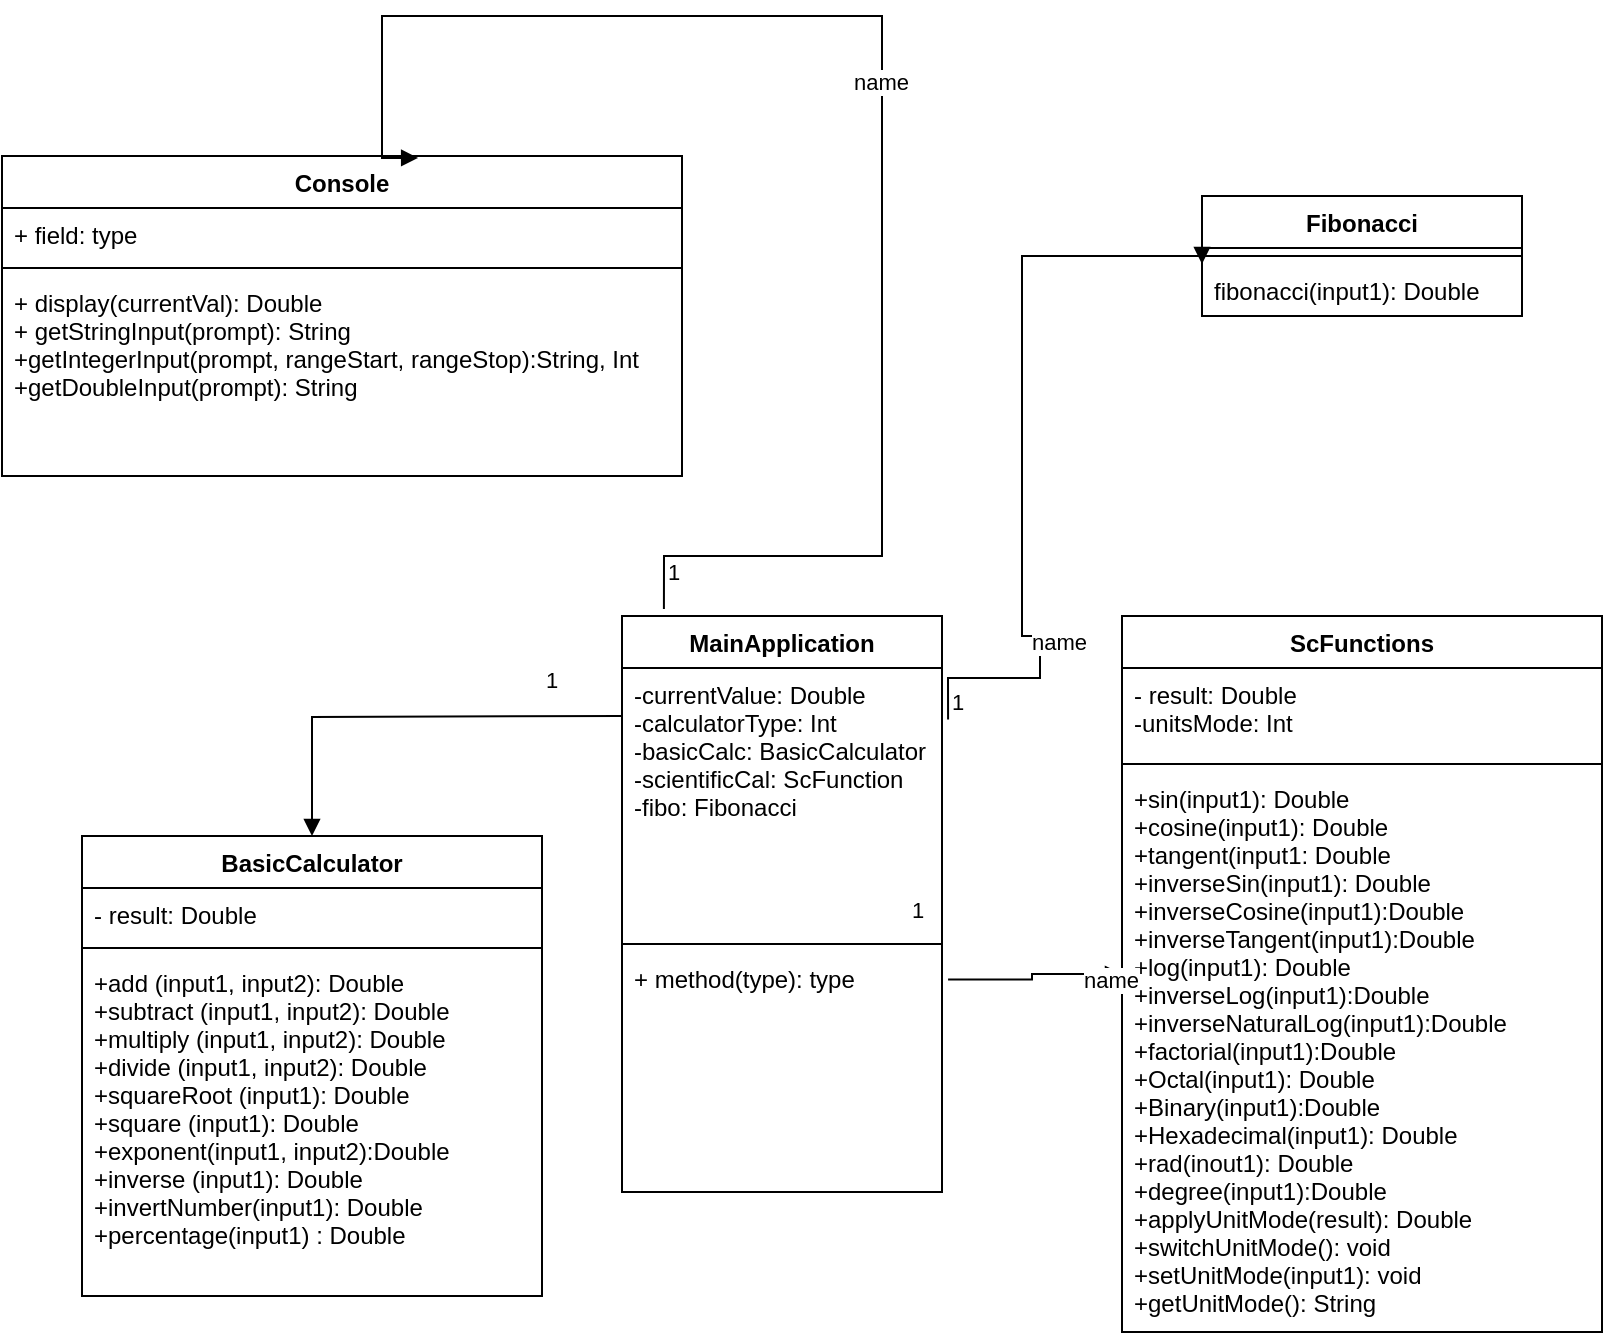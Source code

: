 <mxfile version="15.6.2" type="github">
  <diagram id="RymQl5_oODCLrHPwavor" name="Page-1">
    <mxGraphModel dx="1800" dy="800" grid="1" gridSize="10" guides="1" tooltips="1" connect="1" arrows="1" fold="1" page="1" pageScale="1" pageWidth="850" pageHeight="1100" math="0" shadow="0">
      <root>
        <mxCell id="0" />
        <mxCell id="1" parent="0" />
        <mxCell id="mk51jWXhCHLpo1xptCBX-1" value="BasicCalculator" style="swimlane;fontStyle=1;align=center;verticalAlign=top;childLayout=stackLayout;horizontal=1;startSize=26;horizontalStack=0;resizeParent=1;resizeParentMax=0;resizeLast=0;collapsible=1;marginBottom=0;" parent="1" vertex="1">
          <mxGeometry x="70" y="470" width="230" height="230" as="geometry" />
        </mxCell>
        <mxCell id="mk51jWXhCHLpo1xptCBX-2" value="- result: Double" style="text;strokeColor=none;fillColor=none;align=left;verticalAlign=top;spacingLeft=4;spacingRight=4;overflow=hidden;rotatable=0;points=[[0,0.5],[1,0.5]];portConstraint=eastwest;" parent="mk51jWXhCHLpo1xptCBX-1" vertex="1">
          <mxGeometry y="26" width="230" height="26" as="geometry" />
        </mxCell>
        <mxCell id="mk51jWXhCHLpo1xptCBX-3" value="" style="line;strokeWidth=1;fillColor=none;align=left;verticalAlign=middle;spacingTop=-1;spacingLeft=3;spacingRight=3;rotatable=0;labelPosition=right;points=[];portConstraint=eastwest;" parent="mk51jWXhCHLpo1xptCBX-1" vertex="1">
          <mxGeometry y="52" width="230" height="8" as="geometry" />
        </mxCell>
        <mxCell id="mk51jWXhCHLpo1xptCBX-4" value="+add (input1, input2): Double&#xa;+subtract (input1, input2): Double&#xa;+multiply (input1, input2): Double&#xa;+divide (input1, input2): Double&#xa;+squareRoot (input1): Double&#xa;+square (input1): Double&#xa;+exponent(input1, input2):Double&#xa;+inverse (input1): Double&#xa;+invertNumber(input1): Double&#xa;+percentage(input1) : Double" style="text;strokeColor=none;fillColor=none;align=left;verticalAlign=top;spacingLeft=4;spacingRight=4;overflow=hidden;rotatable=0;points=[[0,0.5],[1,0.5]];portConstraint=eastwest;" parent="mk51jWXhCHLpo1xptCBX-1" vertex="1">
          <mxGeometry y="60" width="230" height="170" as="geometry" />
        </mxCell>
        <mxCell id="mk51jWXhCHLpo1xptCBX-5" value="ScFunctions" style="swimlane;fontStyle=1;align=center;verticalAlign=top;childLayout=stackLayout;horizontal=1;startSize=26;horizontalStack=0;resizeParent=1;resizeParentMax=0;resizeLast=0;collapsible=1;marginBottom=0;" parent="1" vertex="1">
          <mxGeometry x="590" y="360" width="240" height="358" as="geometry" />
        </mxCell>
        <mxCell id="mk51jWXhCHLpo1xptCBX-6" value="- result: Double&#xa;-unitsMode: Int" style="text;strokeColor=none;fillColor=none;align=left;verticalAlign=top;spacingLeft=4;spacingRight=4;overflow=hidden;rotatable=0;points=[[0,0.5],[1,0.5]];portConstraint=eastwest;" parent="mk51jWXhCHLpo1xptCBX-5" vertex="1">
          <mxGeometry y="26" width="240" height="44" as="geometry" />
        </mxCell>
        <mxCell id="mk51jWXhCHLpo1xptCBX-7" value="" style="line;strokeWidth=1;fillColor=none;align=left;verticalAlign=middle;spacingTop=-1;spacingLeft=3;spacingRight=3;rotatable=0;labelPosition=right;points=[];portConstraint=eastwest;" parent="mk51jWXhCHLpo1xptCBX-5" vertex="1">
          <mxGeometry y="70" width="240" height="8" as="geometry" />
        </mxCell>
        <mxCell id="mk51jWXhCHLpo1xptCBX-8" value="+sin(input1): Double&#xa;+cosine(input1): Double&#xa;+tangent(input1: Double&#xa;+inverseSin(input1): Double&#xa;+inverseCosine(input1):Double&#xa;+inverseTangent(input1):Double&#xa;+log(input1): Double&#xa;+inverseLog(input1):Double&#xa;+inverseNaturalLog(input1):Double&#xa;+factorial(input1):Double&#xa;+Octal(input1): Double&#xa;+Binary(input1):Double&#xa;+Hexadecimal(input1): Double&#xa;+rad(inout1): Double&#xa;+degree(input1):Double&#xa;+applyUnitMode(result): Double&#xa;+switchUnitMode(): void&#xa;+setUnitMode(input1): void&#xa;+getUnitMode(): String&#xa;" style="text;strokeColor=none;fillColor=none;align=left;verticalAlign=top;spacingLeft=4;spacingRight=4;overflow=hidden;rotatable=0;points=[[0,0.5],[1,0.5]];portConstraint=eastwest;" parent="mk51jWXhCHLpo1xptCBX-5" vertex="1">
          <mxGeometry y="78" width="240" height="280" as="geometry" />
        </mxCell>
        <mxCell id="mk51jWXhCHLpo1xptCBX-9" value="Console" style="swimlane;fontStyle=1;align=center;verticalAlign=top;childLayout=stackLayout;horizontal=1;startSize=26;horizontalStack=0;resizeParent=1;resizeParentMax=0;resizeLast=0;collapsible=1;marginBottom=0;" parent="1" vertex="1">
          <mxGeometry x="30" y="130" width="340" height="160" as="geometry" />
        </mxCell>
        <mxCell id="mk51jWXhCHLpo1xptCBX-10" value="+ field: type" style="text;strokeColor=none;fillColor=none;align=left;verticalAlign=top;spacingLeft=4;spacingRight=4;overflow=hidden;rotatable=0;points=[[0,0.5],[1,0.5]];portConstraint=eastwest;" parent="mk51jWXhCHLpo1xptCBX-9" vertex="1">
          <mxGeometry y="26" width="340" height="26" as="geometry" />
        </mxCell>
        <mxCell id="mk51jWXhCHLpo1xptCBX-11" value="" style="line;strokeWidth=1;fillColor=none;align=left;verticalAlign=middle;spacingTop=-1;spacingLeft=3;spacingRight=3;rotatable=0;labelPosition=right;points=[];portConstraint=eastwest;" parent="mk51jWXhCHLpo1xptCBX-9" vertex="1">
          <mxGeometry y="52" width="340" height="8" as="geometry" />
        </mxCell>
        <mxCell id="mk51jWXhCHLpo1xptCBX-12" value="+ display(currentVal): Double&#xa;+ getStringInput(prompt): String&#xa;+getIntegerInput(prompt, rangeStart, rangeStop):String, Int&#xa;+getDoubleInput(prompt): String&#xa;&#xa;" style="text;strokeColor=none;fillColor=none;align=left;verticalAlign=top;spacingLeft=4;spacingRight=4;overflow=hidden;rotatable=0;points=[[0,0.5],[1,0.5]];portConstraint=eastwest;" parent="mk51jWXhCHLpo1xptCBX-9" vertex="1">
          <mxGeometry y="60" width="340" height="100" as="geometry" />
        </mxCell>
        <mxCell id="mk51jWXhCHLpo1xptCBX-13" value="Fibonacci" style="swimlane;fontStyle=1;align=center;verticalAlign=top;childLayout=stackLayout;horizontal=1;startSize=26;horizontalStack=0;resizeParent=1;resizeParentMax=0;resizeLast=0;collapsible=1;marginBottom=0;" parent="1" vertex="1">
          <mxGeometry x="630" y="150" width="160" height="60" as="geometry" />
        </mxCell>
        <mxCell id="mk51jWXhCHLpo1xptCBX-15" value="" style="line;strokeWidth=1;fillColor=none;align=left;verticalAlign=middle;spacingTop=-1;spacingLeft=3;spacingRight=3;rotatable=0;labelPosition=right;points=[];portConstraint=eastwest;" parent="mk51jWXhCHLpo1xptCBX-13" vertex="1">
          <mxGeometry y="26" width="160" height="8" as="geometry" />
        </mxCell>
        <mxCell id="mk51jWXhCHLpo1xptCBX-16" value="fibonacci(input1): Double" style="text;strokeColor=none;fillColor=none;align=left;verticalAlign=top;spacingLeft=4;spacingRight=4;overflow=hidden;rotatable=0;points=[[0,0.5],[1,0.5]];portConstraint=eastwest;" parent="mk51jWXhCHLpo1xptCBX-13" vertex="1">
          <mxGeometry y="34" width="160" height="26" as="geometry" />
        </mxCell>
        <mxCell id="mk51jWXhCHLpo1xptCBX-17" value="name" style="endArrow=block;endFill=1;html=1;edgeStyle=orthogonalEdgeStyle;align=left;verticalAlign=top;rounded=0;exitX=1.019;exitY=0.115;exitDx=0;exitDy=0;exitPerimeter=0;" parent="1" source="f8Tqhg3Ib41jFK50YA1g-5" target="mk51jWXhCHLpo1xptCBX-5" edge="1">
          <mxGeometry x="0.539" y="10" relative="1" as="geometry">
            <mxPoint x="560" y="438" as="sourcePoint" />
            <mxPoint x="500" y="460" as="targetPoint" />
            <mxPoint as="offset" />
          </mxGeometry>
        </mxCell>
        <mxCell id="mk51jWXhCHLpo1xptCBX-18" value="1" style="edgeLabel;resizable=0;html=1;align=left;verticalAlign=bottom;" parent="mk51jWXhCHLpo1xptCBX-17" connectable="0" vertex="1">
          <mxGeometry x="-1" relative="1" as="geometry">
            <mxPoint x="-20" y="-26" as="offset" />
          </mxGeometry>
        </mxCell>
        <mxCell id="mk51jWXhCHLpo1xptCBX-21" value="name" style="endArrow=block;endFill=1;html=1;edgeStyle=orthogonalEdgeStyle;align=left;verticalAlign=top;rounded=0;exitX=1.019;exitY=0.192;exitDx=0;exitDy=0;exitPerimeter=0;" parent="1" source="f8Tqhg3Ib41jFK50YA1g-3" target="mk51jWXhCHLpo1xptCBX-16" edge="1">
          <mxGeometry x="-0.506" y="-10" relative="1" as="geometry">
            <mxPoint x="548.96" y="324.852" as="sourcePoint" />
            <mxPoint x="480" y="460" as="targetPoint" />
            <Array as="points">
              <mxPoint x="549" y="391" />
              <mxPoint x="549" y="370" />
              <mxPoint x="540" y="370" />
              <mxPoint x="540" y="180" />
              <mxPoint x="630" y="180" />
            </Array>
            <mxPoint as="offset" />
          </mxGeometry>
        </mxCell>
        <mxCell id="mk51jWXhCHLpo1xptCBX-22" value="1" style="edgeLabel;resizable=0;html=1;align=left;verticalAlign=bottom;" parent="mk51jWXhCHLpo1xptCBX-21" connectable="0" vertex="1">
          <mxGeometry x="-1" relative="1" as="geometry" />
        </mxCell>
        <mxCell id="mk51jWXhCHLpo1xptCBX-23" value="name" style="endArrow=block;endFill=1;html=1;edgeStyle=orthogonalEdgeStyle;align=left;verticalAlign=top;rounded=0;exitX=0.131;exitY=-0.012;exitDx=0;exitDy=0;exitPerimeter=0;entryX=0.612;entryY=0.006;entryDx=0;entryDy=0;entryPerimeter=0;" parent="1" target="mk51jWXhCHLpo1xptCBX-9" edge="1" source="f8Tqhg3Ib41jFK50YA1g-2">
          <mxGeometry x="0.133" y="20" relative="1" as="geometry">
            <mxPoint x="470" y="330" as="sourcePoint" />
            <mxPoint x="240" y="149" as="targetPoint" />
            <Array as="points">
              <mxPoint x="361" y="330" />
              <mxPoint x="470" y="330" />
              <mxPoint x="470" y="60" />
              <mxPoint x="220" y="60" />
              <mxPoint x="220" y="131" />
            </Array>
            <mxPoint as="offset" />
          </mxGeometry>
        </mxCell>
        <mxCell id="mk51jWXhCHLpo1xptCBX-24" value="1" style="edgeLabel;resizable=0;html=1;align=left;verticalAlign=bottom;" parent="mk51jWXhCHLpo1xptCBX-23" connectable="0" vertex="1">
          <mxGeometry x="-1" relative="1" as="geometry">
            <mxPoint y="-10" as="offset" />
          </mxGeometry>
        </mxCell>
        <mxCell id="f8Tqhg3Ib41jFK50YA1g-2" value="MainApplication" style="swimlane;fontStyle=1;align=center;verticalAlign=top;childLayout=stackLayout;horizontal=1;startSize=26;horizontalStack=0;resizeParent=1;resizeParentMax=0;resizeLast=0;collapsible=1;marginBottom=0;" vertex="1" parent="1">
          <mxGeometry x="340" y="360" width="160" height="288" as="geometry" />
        </mxCell>
        <mxCell id="f8Tqhg3Ib41jFK50YA1g-3" value="-currentValue: Double&#xa;-calculatorType: Int&#xa;-basicCalc: BasicCalculator&#xa;-scientificCal: ScFunction&#xa;-fibo: Fibonacci&#xa;&#xa;" style="text;strokeColor=none;fillColor=none;align=left;verticalAlign=top;spacingLeft=4;spacingRight=4;overflow=hidden;rotatable=0;points=[[0,0.5],[1,0.5]];portConstraint=eastwest;" vertex="1" parent="f8Tqhg3Ib41jFK50YA1g-2">
          <mxGeometry y="26" width="160" height="134" as="geometry" />
        </mxCell>
        <mxCell id="f8Tqhg3Ib41jFK50YA1g-4" value="" style="line;strokeWidth=1;fillColor=none;align=left;verticalAlign=middle;spacingTop=-1;spacingLeft=3;spacingRight=3;rotatable=0;labelPosition=right;points=[];portConstraint=eastwest;" vertex="1" parent="f8Tqhg3Ib41jFK50YA1g-2">
          <mxGeometry y="160" width="160" height="8" as="geometry" />
        </mxCell>
        <mxCell id="f8Tqhg3Ib41jFK50YA1g-5" value="+ method(type): type" style="text;strokeColor=none;fillColor=none;align=left;verticalAlign=top;spacingLeft=4;spacingRight=4;overflow=hidden;rotatable=0;points=[[0,0.5],[1,0.5]];portConstraint=eastwest;" vertex="1" parent="f8Tqhg3Ib41jFK50YA1g-2">
          <mxGeometry y="168" width="160" height="120" as="geometry" />
        </mxCell>
        <mxCell id="f8Tqhg3Ib41jFK50YA1g-6" value="" style="endArrow=block;endFill=1;html=1;edgeStyle=orthogonalEdgeStyle;align=left;verticalAlign=top;rounded=0;entryX=0.5;entryY=0;entryDx=0;entryDy=0;" edge="1" parent="1" target="mk51jWXhCHLpo1xptCBX-1">
          <mxGeometry x="-1" relative="1" as="geometry">
            <mxPoint x="340" y="410" as="sourcePoint" />
            <mxPoint x="500" y="410" as="targetPoint" />
          </mxGeometry>
        </mxCell>
        <mxCell id="f8Tqhg3Ib41jFK50YA1g-7" value="1" style="edgeLabel;resizable=0;html=1;align=left;verticalAlign=bottom;" connectable="0" vertex="1" parent="f8Tqhg3Ib41jFK50YA1g-6">
          <mxGeometry x="-1" relative="1" as="geometry">
            <mxPoint x="-40" y="-10" as="offset" />
          </mxGeometry>
        </mxCell>
      </root>
    </mxGraphModel>
  </diagram>
</mxfile>
